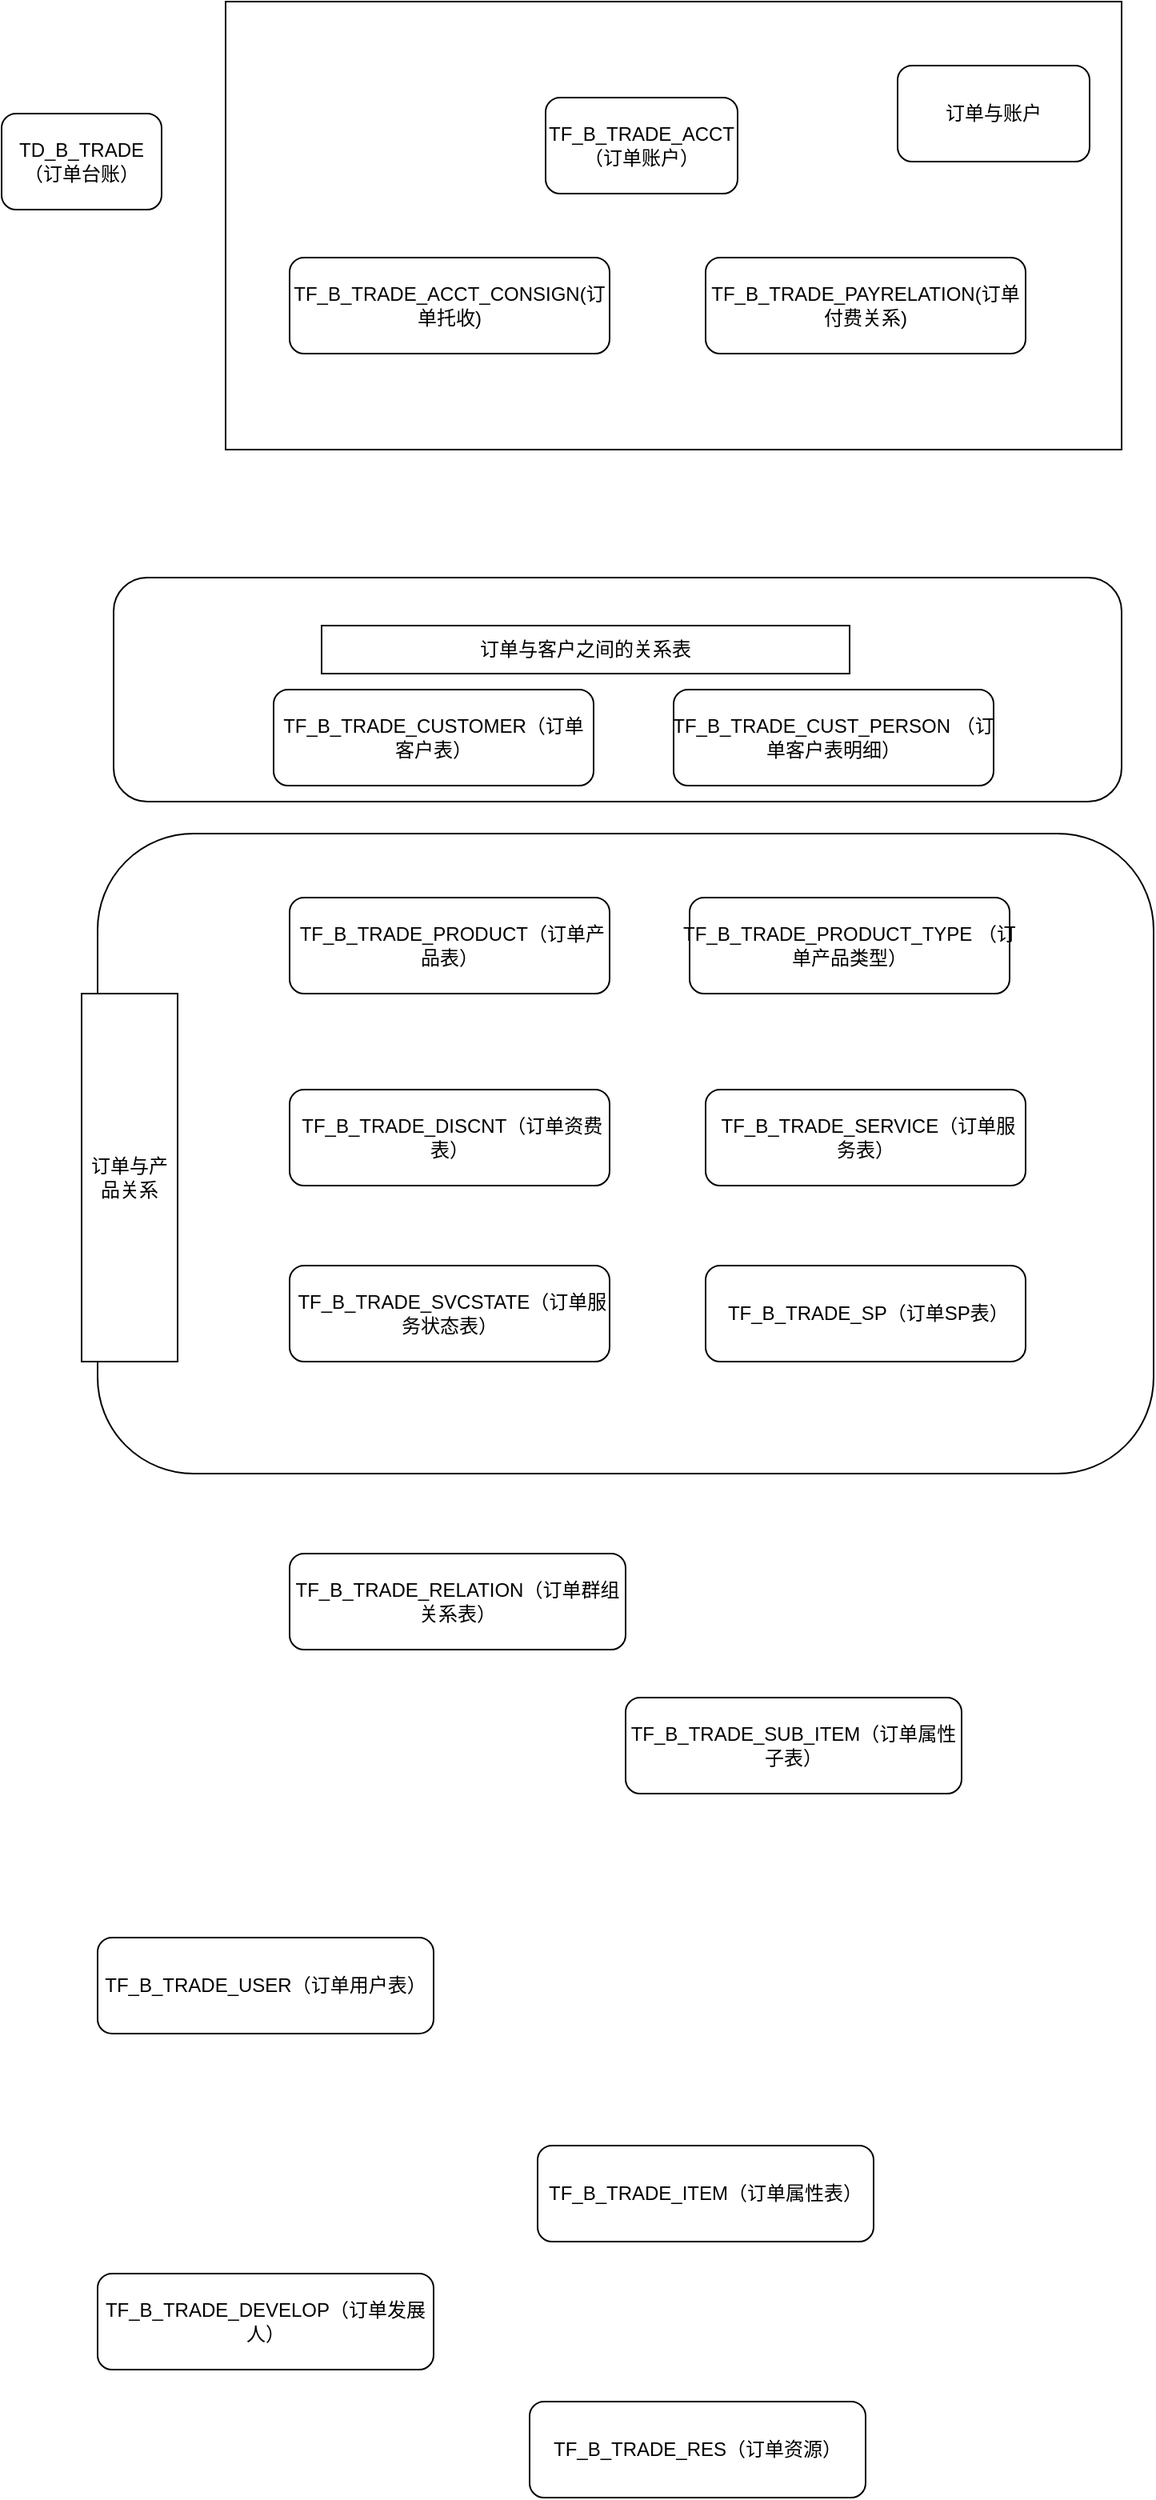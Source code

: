 <mxfile version="21.8.2" type="github">
  <diagram id="R2lEEEUBdFMjLlhIrx00" name="Page-1">
    <mxGraphModel dx="1400" dy="721" grid="1" gridSize="10" guides="1" tooltips="1" connect="1" arrows="1" fold="1" page="1" pageScale="1" pageWidth="850" pageHeight="1100" background="none" math="0" shadow="0" extFonts="Permanent Marker^https://fonts.googleapis.com/css?family=Permanent+Marker">
      <root>
        <mxCell id="0" />
        <mxCell id="1" parent="0" />
        <mxCell id="SodlIm3WonPnaMZQmlF4-23" value="" style="rounded=0;whiteSpace=wrap;html=1;" vertex="1" parent="1">
          <mxGeometry x="230" y="30" width="560" height="280" as="geometry" />
        </mxCell>
        <mxCell id="SodlIm3WonPnaMZQmlF4-20" value="" style="rounded=1;whiteSpace=wrap;html=1;" vertex="1" parent="1">
          <mxGeometry x="150" y="550" width="660" height="400" as="geometry" />
        </mxCell>
        <mxCell id="SodlIm3WonPnaMZQmlF4-18" value="" style="rounded=1;whiteSpace=wrap;html=1;" vertex="1" parent="1">
          <mxGeometry x="160" y="390" width="630" height="140" as="geometry" />
        </mxCell>
        <mxCell id="SodlIm3WonPnaMZQmlF4-1" value="TD_B_TRADE（订单台账）" style="rounded=1;whiteSpace=wrap;html=1;" vertex="1" parent="1">
          <mxGeometry x="90" y="100" width="100" height="60" as="geometry" />
        </mxCell>
        <mxCell id="SodlIm3WonPnaMZQmlF4-2" value="TF_B_TRADE_ACCT（订单账户）" style="rounded=1;whiteSpace=wrap;html=1;" vertex="1" parent="1">
          <mxGeometry x="430" y="90" width="120" height="60" as="geometry" />
        </mxCell>
        <mxCell id="SodlIm3WonPnaMZQmlF4-6" value="TF_B_TRADE_ACCT_CONSIGN(订单托收)" style="rounded=1;whiteSpace=wrap;html=1;" vertex="1" parent="1">
          <mxGeometry x="270" y="190" width="200" height="60" as="geometry" />
        </mxCell>
        <mxCell id="SodlIm3WonPnaMZQmlF4-7" value="TF_B_TRADE_PAYRELATION(订单付费关系)" style="rounded=1;whiteSpace=wrap;html=1;" vertex="1" parent="1">
          <mxGeometry x="530" y="190" width="200" height="60" as="geometry" />
        </mxCell>
        <mxCell id="SodlIm3WonPnaMZQmlF4-8" value="TF_B_TRADE_CUSTOMER（订单客户表）" style="rounded=1;whiteSpace=wrap;html=1;" vertex="1" parent="1">
          <mxGeometry x="260" y="460" width="200" height="60" as="geometry" />
        </mxCell>
        <mxCell id="SodlIm3WonPnaMZQmlF4-9" value="TF_B_TRADE_CUST_PERSON&amp;nbsp;（订单客户表明细）" style="rounded=1;whiteSpace=wrap;html=1;" vertex="1" parent="1">
          <mxGeometry x="510" y="460" width="200" height="60" as="geometry" />
        </mxCell>
        <mxCell id="SodlIm3WonPnaMZQmlF4-12" value="&amp;nbsp;TF_B_TRADE_PRODUCT（订单产品表）" style="rounded=1;whiteSpace=wrap;html=1;" vertex="1" parent="1">
          <mxGeometry x="270" y="590" width="200" height="60" as="geometry" />
        </mxCell>
        <mxCell id="SodlIm3WonPnaMZQmlF4-13" value="TF_B_TRADE_PRODUCT_TYPE&amp;nbsp;（订单产品类型）" style="rounded=1;whiteSpace=wrap;html=1;" vertex="1" parent="1">
          <mxGeometry x="520" y="590" width="200" height="60" as="geometry" />
        </mxCell>
        <mxCell id="SodlIm3WonPnaMZQmlF4-15" value="&amp;nbsp;TF_B_TRADE_DISCNT（订单资费表）&lt;br&gt;" style="rounded=1;whiteSpace=wrap;html=1;" vertex="1" parent="1">
          <mxGeometry x="270" y="710" width="200" height="60" as="geometry" />
        </mxCell>
        <mxCell id="SodlIm3WonPnaMZQmlF4-16" value="&amp;nbsp;TF_B_TRADE_SERVICE（订单服务表）" style="rounded=1;whiteSpace=wrap;html=1;" vertex="1" parent="1">
          <mxGeometry x="530" y="710" width="200" height="60" as="geometry" />
        </mxCell>
        <mxCell id="SodlIm3WonPnaMZQmlF4-17" value="&amp;nbsp;TF_B_TRADE_SVCSTATE（订单服务状态表）" style="rounded=1;whiteSpace=wrap;html=1;" vertex="1" parent="1">
          <mxGeometry x="270" y="820" width="200" height="60" as="geometry" />
        </mxCell>
        <mxCell id="SodlIm3WonPnaMZQmlF4-19" value="&amp;nbsp;TF_B_TRADE_SP（订单SP表）" style="rounded=1;whiteSpace=wrap;html=1;" vertex="1" parent="1">
          <mxGeometry x="530" y="820" width="200" height="60" as="geometry" />
        </mxCell>
        <mxCell id="SodlIm3WonPnaMZQmlF4-21" value="订单与客户之间的关系表" style="rounded=0;whiteSpace=wrap;html=1;" vertex="1" parent="1">
          <mxGeometry x="290" y="420" width="330" height="30" as="geometry" />
        </mxCell>
        <mxCell id="SodlIm3WonPnaMZQmlF4-22" value="订单与产品关系" style="rounded=0;whiteSpace=wrap;html=1;" vertex="1" parent="1">
          <mxGeometry x="140" y="650" width="60" height="230" as="geometry" />
        </mxCell>
        <mxCell id="SodlIm3WonPnaMZQmlF4-24" value="订单与账户" style="rounded=1;whiteSpace=wrap;html=1;" vertex="1" parent="1">
          <mxGeometry x="650" y="70" width="120" height="60" as="geometry" />
        </mxCell>
        <mxCell id="SodlIm3WonPnaMZQmlF4-26" value="TF_B_TRADE_RELATION（订单群组关系表）" style="rounded=1;whiteSpace=wrap;html=1;" vertex="1" parent="1">
          <mxGeometry x="270" y="1000" width="210" height="60" as="geometry" />
        </mxCell>
        <mxCell id="SodlIm3WonPnaMZQmlF4-27" value="TF_B_TRADE_SUB_ITEM（订单属性子表）" style="rounded=1;whiteSpace=wrap;html=1;" vertex="1" parent="1">
          <mxGeometry x="480" y="1090" width="210" height="60" as="geometry" />
        </mxCell>
        <mxCell id="SodlIm3WonPnaMZQmlF4-29" value="TF_B_TRADE_USER（订单用户表）" style="rounded=1;whiteSpace=wrap;html=1;" vertex="1" parent="1">
          <mxGeometry x="150" y="1240" width="210" height="60" as="geometry" />
        </mxCell>
        <mxCell id="SodlIm3WonPnaMZQmlF4-30" value="TF_B_TRADE_ITEM（订单属性表）" style="rounded=1;whiteSpace=wrap;html=1;" vertex="1" parent="1">
          <mxGeometry x="425" y="1370" width="210" height="60" as="geometry" />
        </mxCell>
        <mxCell id="SodlIm3WonPnaMZQmlF4-31" value="TF_B_TRADE_DEVELOP（订单发展人）" style="rounded=1;whiteSpace=wrap;html=1;" vertex="1" parent="1">
          <mxGeometry x="150" y="1450" width="210" height="60" as="geometry" />
        </mxCell>
        <mxCell id="SodlIm3WonPnaMZQmlF4-32" value="TF_B_TRADE_RES（订单资源）" style="rounded=1;whiteSpace=wrap;html=1;" vertex="1" parent="1">
          <mxGeometry x="420" y="1530" width="210" height="60" as="geometry" />
        </mxCell>
      </root>
    </mxGraphModel>
  </diagram>
</mxfile>

